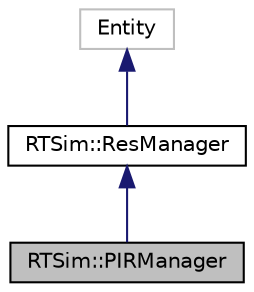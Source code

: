 digraph "RTSim::PIRManager"
{
  edge [fontname="Helvetica",fontsize="10",labelfontname="Helvetica",labelfontsize="10"];
  node [fontname="Helvetica",fontsize="10",shape=record];
  Node1 [label="RTSim::PIRManager",height=0.2,width=0.4,color="black", fillcolor="grey75", style="filled", fontcolor="black"];
  Node2 -> Node1 [dir="back",color="midnightblue",fontsize="10",style="solid",fontname="Helvetica"];
  Node2 [label="RTSim::ResManager",height=0.2,width=0.4,color="black", fillcolor="white", style="filled",URL="$dc/d36/classRTSim_1_1ResManager.html"];
  Node3 -> Node2 [dir="back",color="midnightblue",fontsize="10",style="solid",fontname="Helvetica"];
  Node3 [label="Entity",height=0.2,width=0.4,color="grey75", fillcolor="white", style="filled"];
}
